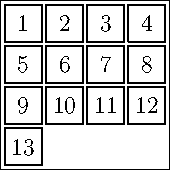 size(3cm);

real space = 0.1;

void drawtile(int x, int y, Label label) {
    draw(
        shift((1.0x, 1.0y)) *
        shift((0.5space,0.5space)) * scale(1-space) * unitsquare );
    label(label, (x+0.5, y+0.5));
}

draw(shift(-0.5space, -0.5space) * scale(4+space) * unitsquare);

drawtile(0, 3,  "1");
drawtile(1, 3,  "2");
drawtile(2, 3,  "3");
drawtile(3, 3,  "4");
drawtile(0, 2,  "5");
drawtile(1, 2,  "6");
drawtile(2, 2,  "7");
drawtile(3, 2,  "8");
drawtile(0, 1,  "9");
drawtile(1, 1, "10");
drawtile(2, 1, "11");
drawtile(3, 1, "12");
drawtile(0, 0, "13");

